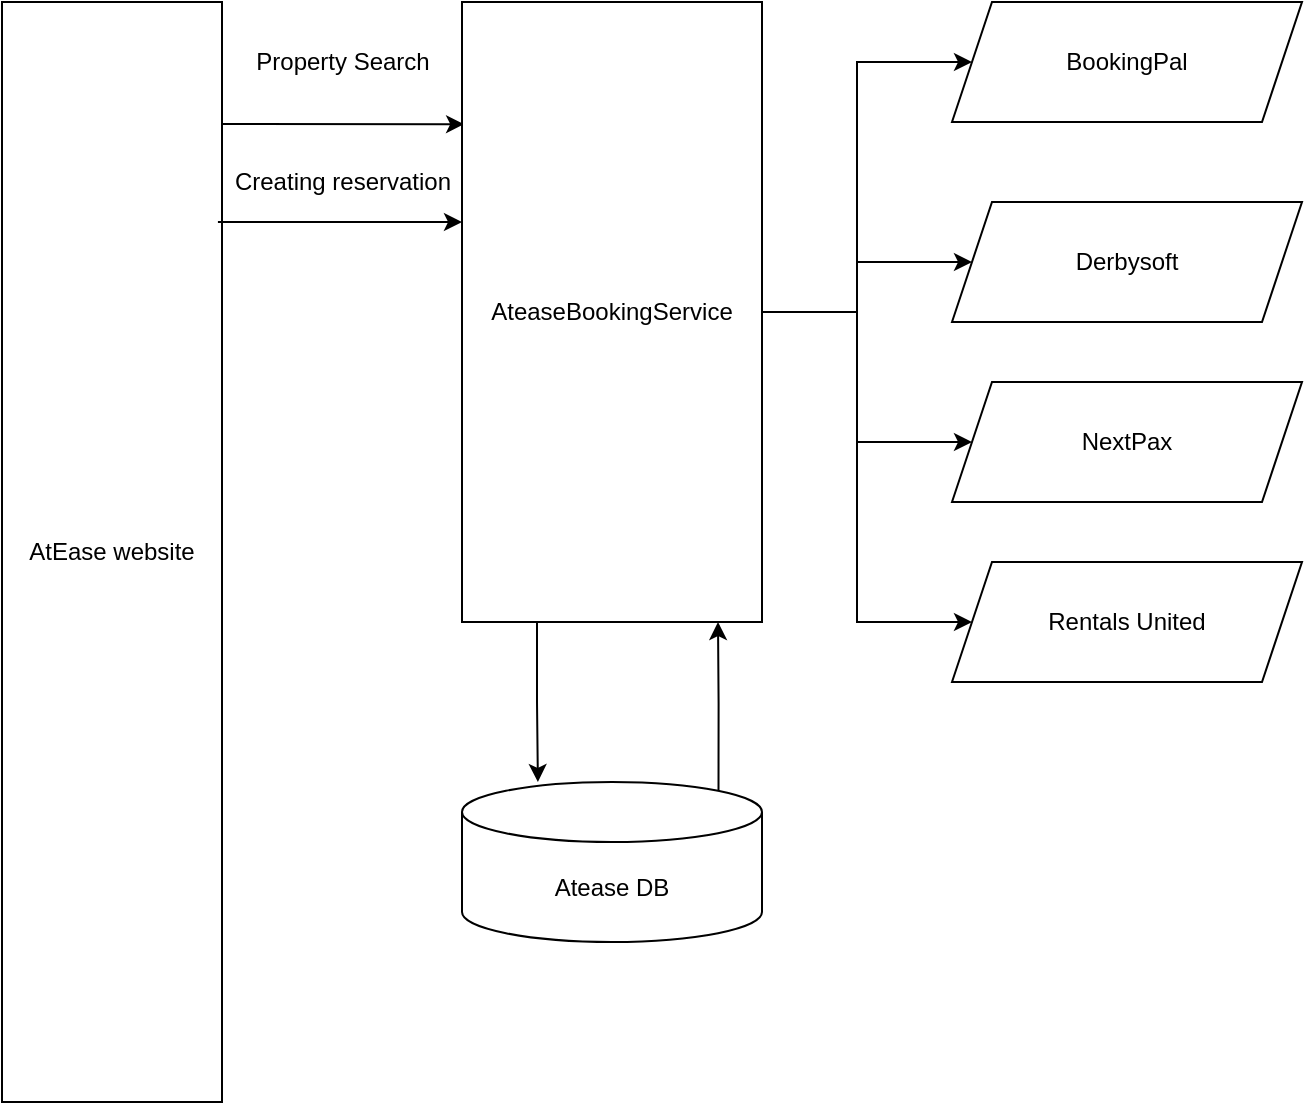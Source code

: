 <mxfile version="16.4.3" type="github">
  <diagram id="mBqlUh0IOHd4_IDjcAts" name="Page-1">
    <mxGraphModel dx="1422" dy="754" grid="1" gridSize="10" guides="1" tooltips="1" connect="1" arrows="1" fold="1" page="1" pageScale="1" pageWidth="827" pageHeight="1169" math="0" shadow="0">
      <root>
        <mxCell id="0" />
        <mxCell id="1" parent="0" />
        <mxCell id="Pcj03ghA1t9jqHRigUyF-5" value="" style="edgeStyle=orthogonalEdgeStyle;rounded=0;orthogonalLoop=1;jettySize=auto;html=1;exitX=0.111;exitY=0.009;exitDx=0;exitDy=0;exitPerimeter=0;entryX=0.197;entryY=0.993;entryDx=0;entryDy=0;entryPerimeter=0;" edge="1" parent="1" source="Pcj03ghA1t9jqHRigUyF-9" target="Pcj03ghA1t9jqHRigUyF-10">
          <mxGeometry relative="1" as="geometry">
            <mxPoint x="190" y="310" as="sourcePoint" />
            <mxPoint x="270" y="183" as="targetPoint" />
          </mxGeometry>
        </mxCell>
        <mxCell id="Pcj03ghA1t9jqHRigUyF-6" value="Property Search" style="text;html=1;align=center;verticalAlign=middle;resizable=0;points=[];autosize=1;strokeColor=none;fillColor=none;" vertex="1" parent="1">
          <mxGeometry x="170" y="140" width="100" height="20" as="geometry" />
        </mxCell>
        <mxCell id="Pcj03ghA1t9jqHRigUyF-9" value="&lt;span&gt;AtEase website&lt;/span&gt;" style="rounded=0;whiteSpace=wrap;html=1;direction=south;" vertex="1" parent="1">
          <mxGeometry x="50" y="120" width="110" height="550" as="geometry" />
        </mxCell>
        <mxCell id="Pcj03ghA1t9jqHRigUyF-12" style="edgeStyle=orthogonalEdgeStyle;rounded=0;orthogonalLoop=1;jettySize=auto;html=1;exitX=1;exitY=0.75;exitDx=0;exitDy=0;entryX=0.253;entryY=0;entryDx=0;entryDy=0;entryPerimeter=0;" edge="1" parent="1" source="Pcj03ghA1t9jqHRigUyF-10" target="Pcj03ghA1t9jqHRigUyF-11">
          <mxGeometry relative="1" as="geometry" />
        </mxCell>
        <mxCell id="Pcj03ghA1t9jqHRigUyF-18" value="" style="edgeStyle=orthogonalEdgeStyle;rounded=0;orthogonalLoop=1;jettySize=auto;html=1;" edge="1" parent="1" source="Pcj03ghA1t9jqHRigUyF-10" target="Pcj03ghA1t9jqHRigUyF-17">
          <mxGeometry relative="1" as="geometry" />
        </mxCell>
        <mxCell id="Pcj03ghA1t9jqHRigUyF-28" style="edgeStyle=orthogonalEdgeStyle;rounded=0;orthogonalLoop=1;jettySize=auto;html=1;" edge="1" parent="1" source="Pcj03ghA1t9jqHRigUyF-10" target="Pcj03ghA1t9jqHRigUyF-19">
          <mxGeometry relative="1" as="geometry" />
        </mxCell>
        <mxCell id="Pcj03ghA1t9jqHRigUyF-29" style="edgeStyle=orthogonalEdgeStyle;rounded=0;orthogonalLoop=1;jettySize=auto;html=1;entryX=0;entryY=0.5;entryDx=0;entryDy=0;" edge="1" parent="1" source="Pcj03ghA1t9jqHRigUyF-10" target="Pcj03ghA1t9jqHRigUyF-20">
          <mxGeometry relative="1" as="geometry" />
        </mxCell>
        <mxCell id="Pcj03ghA1t9jqHRigUyF-30" style="edgeStyle=orthogonalEdgeStyle;rounded=0;orthogonalLoop=1;jettySize=auto;html=1;" edge="1" parent="1" source="Pcj03ghA1t9jqHRigUyF-10" target="Pcj03ghA1t9jqHRigUyF-21">
          <mxGeometry relative="1" as="geometry" />
        </mxCell>
        <mxCell id="Pcj03ghA1t9jqHRigUyF-10" value="&lt;span&gt;AteaseBookingService&lt;/span&gt;" style="rounded=0;whiteSpace=wrap;html=1;direction=south;" vertex="1" parent="1">
          <mxGeometry x="280" y="120" width="150" height="310" as="geometry" />
        </mxCell>
        <mxCell id="Pcj03ghA1t9jqHRigUyF-13" style="edgeStyle=orthogonalEdgeStyle;rounded=0;orthogonalLoop=1;jettySize=auto;html=1;exitX=0.855;exitY=0;exitDx=0;exitDy=4.35;exitPerimeter=0;" edge="1" parent="1" source="Pcj03ghA1t9jqHRigUyF-11">
          <mxGeometry relative="1" as="geometry">
            <mxPoint x="408" y="430" as="targetPoint" />
          </mxGeometry>
        </mxCell>
        <mxCell id="Pcj03ghA1t9jqHRigUyF-11" value="Atease DB" style="shape=cylinder3;whiteSpace=wrap;html=1;boundedLbl=1;backgroundOutline=1;size=15;" vertex="1" parent="1">
          <mxGeometry x="280" y="510" width="150" height="80" as="geometry" />
        </mxCell>
        <mxCell id="Pcj03ghA1t9jqHRigUyF-15" value="" style="edgeStyle=orthogonalEdgeStyle;rounded=0;orthogonalLoop=1;jettySize=auto;html=1;exitX=0.111;exitY=0.009;exitDx=0;exitDy=0;exitPerimeter=0;entryX=0.197;entryY=0.993;entryDx=0;entryDy=0;entryPerimeter=0;" edge="1" parent="1">
          <mxGeometry relative="1" as="geometry">
            <mxPoint x="157.96" y="230.0" as="sourcePoint" />
            <mxPoint x="280.0" y="230.02" as="targetPoint" />
          </mxGeometry>
        </mxCell>
        <mxCell id="Pcj03ghA1t9jqHRigUyF-16" value="Creating reservation" style="text;html=1;align=center;verticalAlign=middle;resizable=0;points=[];autosize=1;strokeColor=none;fillColor=none;" vertex="1" parent="1">
          <mxGeometry x="160" y="200" width="120" height="20" as="geometry" />
        </mxCell>
        <mxCell id="Pcj03ghA1t9jqHRigUyF-17" value="BookingPal" style="shape=parallelogram;perimeter=parallelogramPerimeter;whiteSpace=wrap;html=1;fixedSize=1;rounded=0;" vertex="1" parent="1">
          <mxGeometry x="525" y="120" width="175" height="60" as="geometry" />
        </mxCell>
        <mxCell id="Pcj03ghA1t9jqHRigUyF-19" value="Derbysoft" style="shape=parallelogram;perimeter=parallelogramPerimeter;whiteSpace=wrap;html=1;fixedSize=1;rounded=0;" vertex="1" parent="1">
          <mxGeometry x="525" y="220" width="175" height="60" as="geometry" />
        </mxCell>
        <mxCell id="Pcj03ghA1t9jqHRigUyF-20" value="NextPax" style="shape=parallelogram;perimeter=parallelogramPerimeter;whiteSpace=wrap;html=1;fixedSize=1;rounded=0;" vertex="1" parent="1">
          <mxGeometry x="525" y="310" width="175" height="60" as="geometry" />
        </mxCell>
        <mxCell id="Pcj03ghA1t9jqHRigUyF-21" value="Rentals United" style="shape=parallelogram;perimeter=parallelogramPerimeter;whiteSpace=wrap;html=1;fixedSize=1;rounded=0;" vertex="1" parent="1">
          <mxGeometry x="525" y="400" width="175" height="60" as="geometry" />
        </mxCell>
      </root>
    </mxGraphModel>
  </diagram>
</mxfile>

